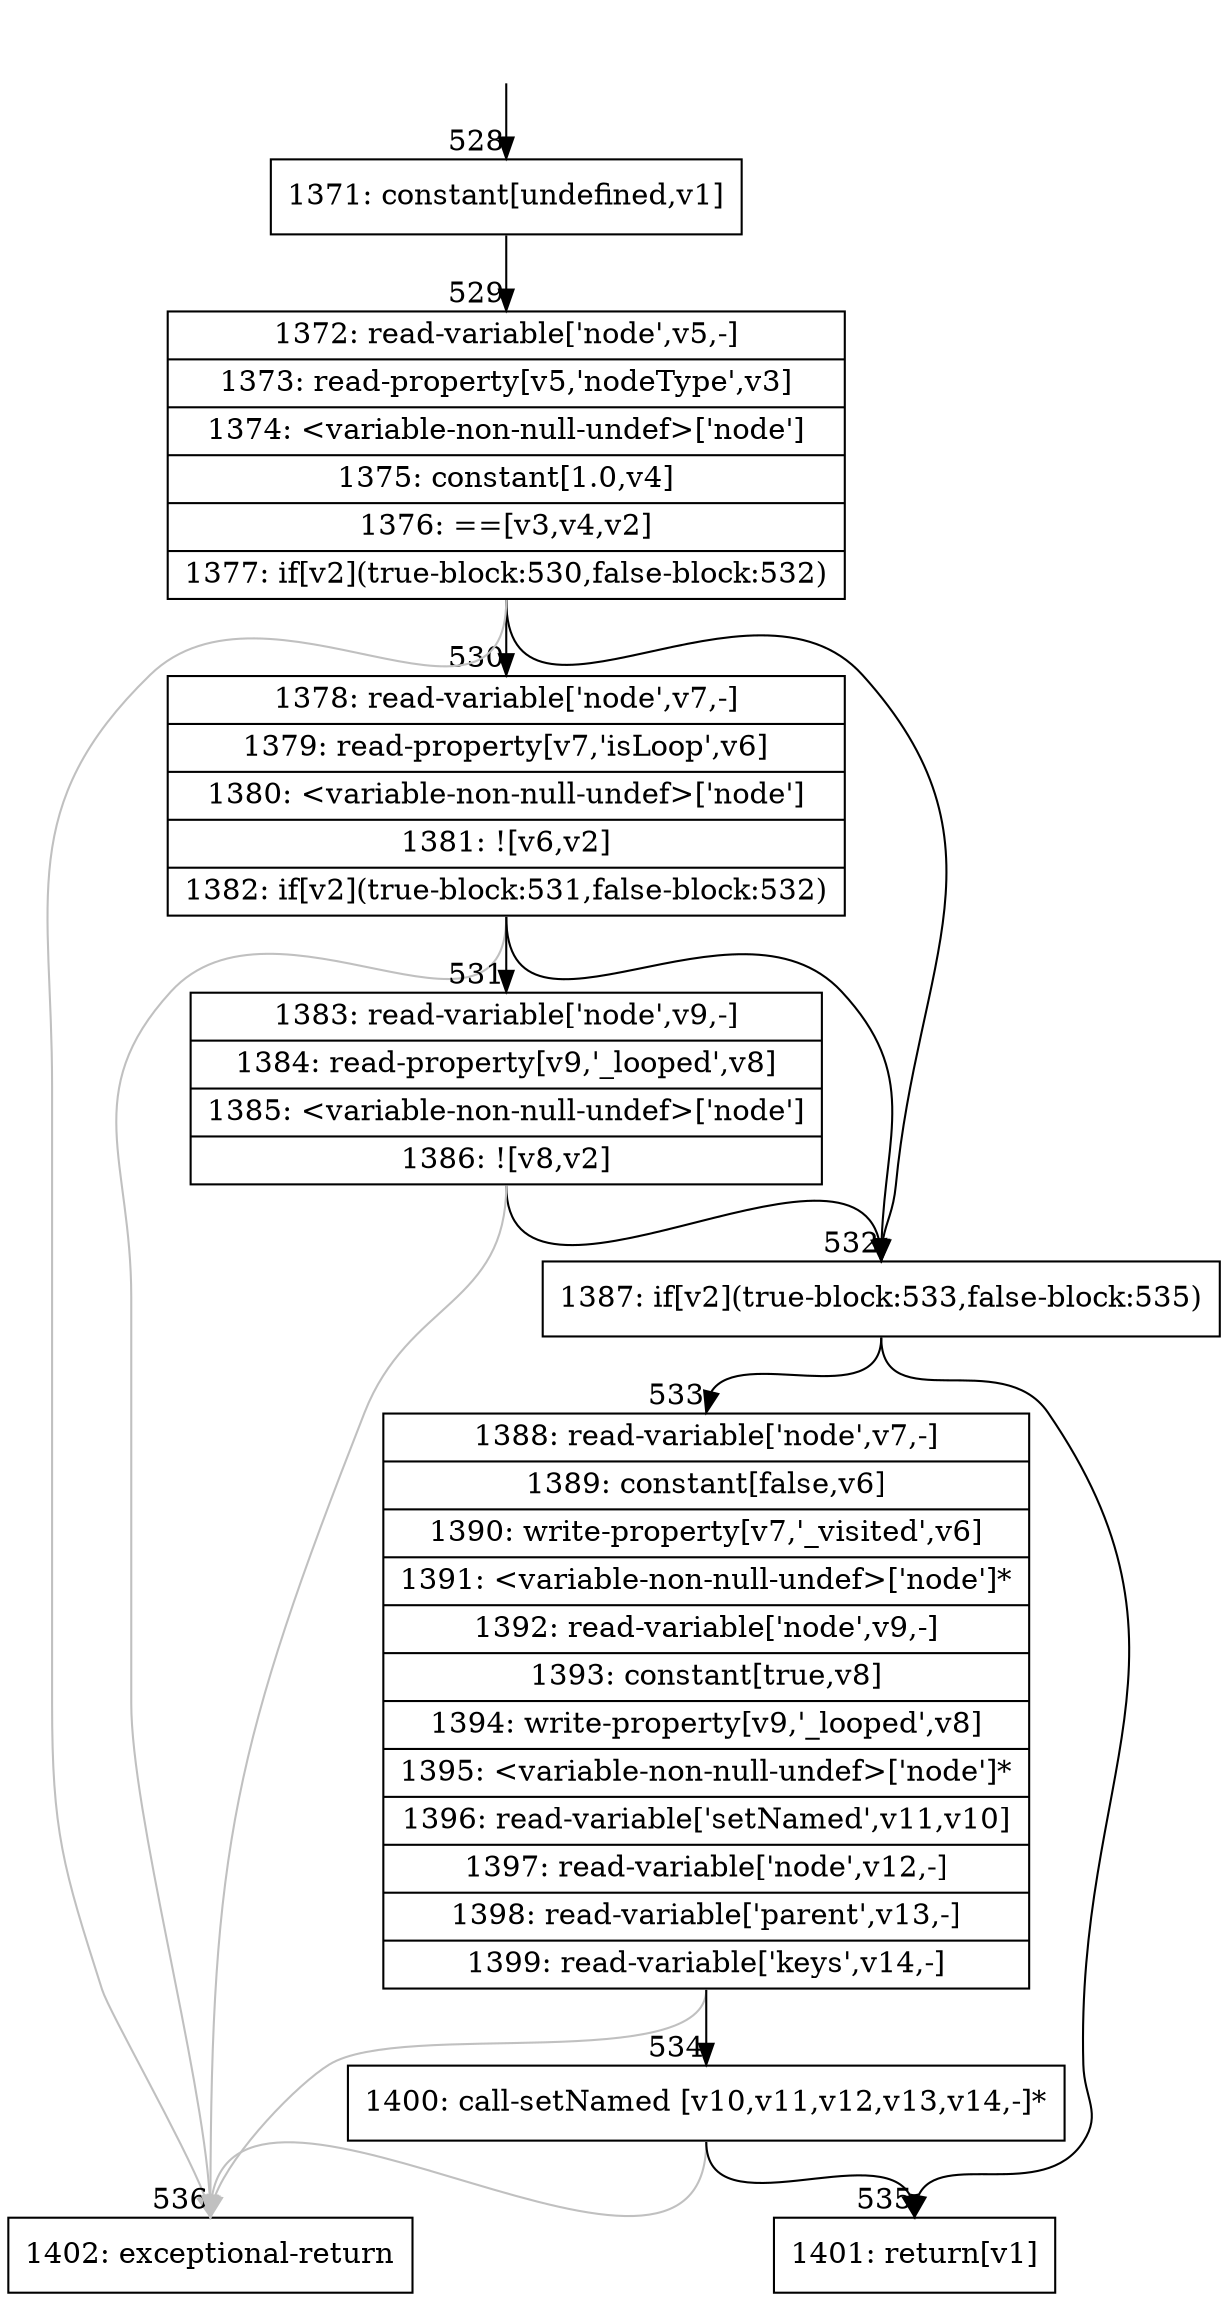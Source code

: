digraph {
rankdir="TD"
BB_entry48[shape=none,label=""];
BB_entry48 -> BB528 [tailport=s, headport=n, headlabel="    528"]
BB528 [shape=record label="{1371: constant[undefined,v1]}" ] 
BB528 -> BB529 [tailport=s, headport=n, headlabel="      529"]
BB529 [shape=record label="{1372: read-variable['node',v5,-]|1373: read-property[v5,'nodeType',v3]|1374: \<variable-non-null-undef\>['node']|1375: constant[1.0,v4]|1376: ==[v3,v4,v2]|1377: if[v2](true-block:530,false-block:532)}" ] 
BB529 -> BB532 [tailport=s, headport=n, headlabel="      532"]
BB529 -> BB530 [tailport=s, headport=n, headlabel="      530"]
BB529 -> BB536 [tailport=s, headport=n, color=gray, headlabel="      536"]
BB530 [shape=record label="{1378: read-variable['node',v7,-]|1379: read-property[v7,'isLoop',v6]|1380: \<variable-non-null-undef\>['node']|1381: ![v6,v2]|1382: if[v2](true-block:531,false-block:532)}" ] 
BB530 -> BB532 [tailport=s, headport=n]
BB530 -> BB531 [tailport=s, headport=n, headlabel="      531"]
BB530 -> BB536 [tailport=s, headport=n, color=gray]
BB531 [shape=record label="{1383: read-variable['node',v9,-]|1384: read-property[v9,'_looped',v8]|1385: \<variable-non-null-undef\>['node']|1386: ![v8,v2]}" ] 
BB531 -> BB532 [tailport=s, headport=n]
BB531 -> BB536 [tailport=s, headport=n, color=gray]
BB532 [shape=record label="{1387: if[v2](true-block:533,false-block:535)}" ] 
BB532 -> BB533 [tailport=s, headport=n, headlabel="      533"]
BB532 -> BB535 [tailport=s, headport=n, headlabel="      535"]
BB533 [shape=record label="{1388: read-variable['node',v7,-]|1389: constant[false,v6]|1390: write-property[v7,'_visited',v6]|1391: \<variable-non-null-undef\>['node']*|1392: read-variable['node',v9,-]|1393: constant[true,v8]|1394: write-property[v9,'_looped',v8]|1395: \<variable-non-null-undef\>['node']*|1396: read-variable['setNamed',v11,v10]|1397: read-variable['node',v12,-]|1398: read-variable['parent',v13,-]|1399: read-variable['keys',v14,-]}" ] 
BB533 -> BB534 [tailport=s, headport=n, headlabel="      534"]
BB533 -> BB536 [tailport=s, headport=n, color=gray]
BB534 [shape=record label="{1400: call-setNamed [v10,v11,v12,v13,v14,-]*}" ] 
BB534 -> BB535 [tailport=s, headport=n]
BB534 -> BB536 [tailport=s, headport=n, color=gray]
BB535 [shape=record label="{1401: return[v1]}" ] 
BB536 [shape=record label="{1402: exceptional-return}" ] 
//#$~ 514
}
